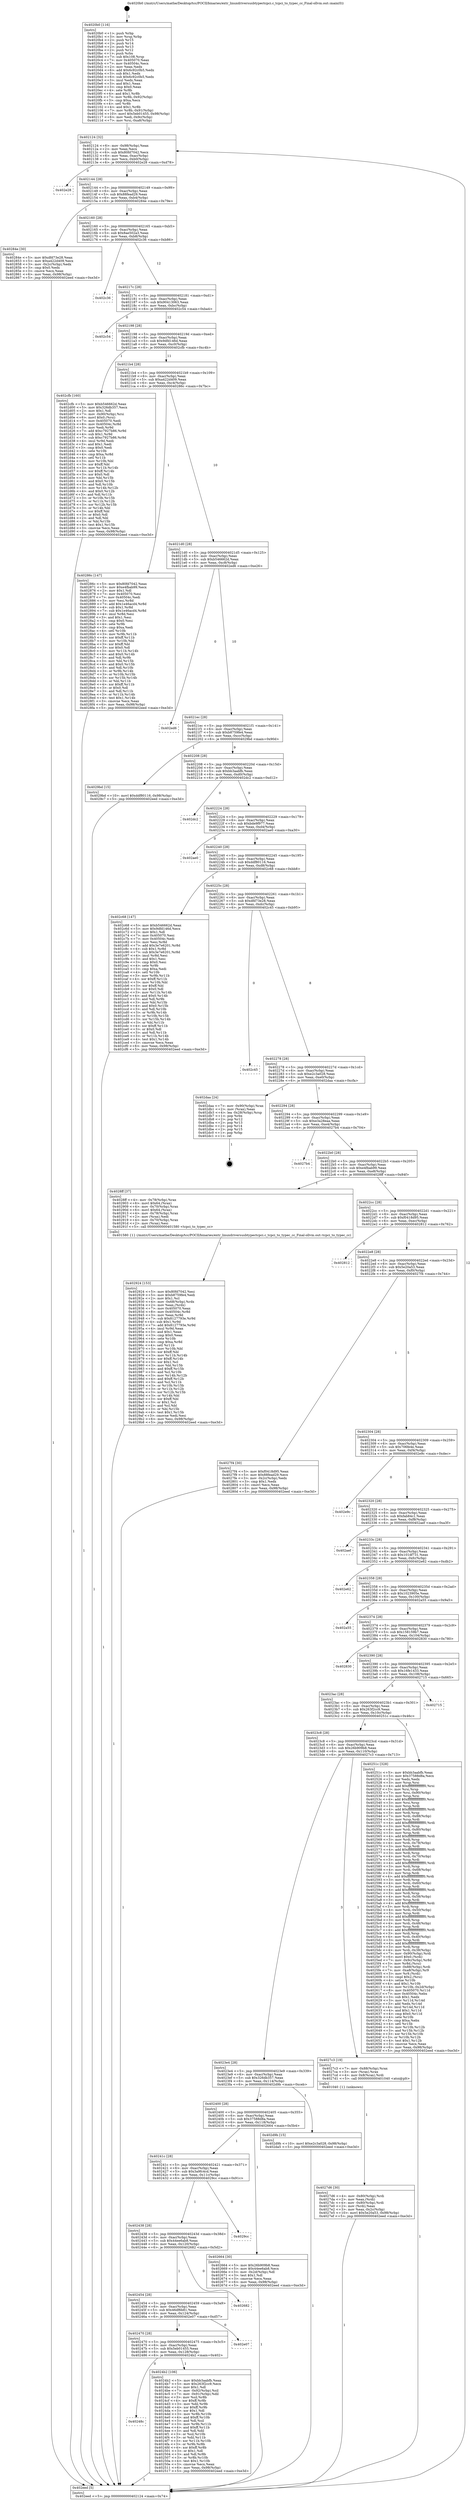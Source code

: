 digraph "0x4020b0" {
  label = "0x4020b0 (/mnt/c/Users/mathe/Desktop/tcc/POCII/binaries/extr_linuxdriversusbtypectcpci.c_tcpci_to_typec_cc_Final-ollvm.out::main(0))"
  labelloc = "t"
  node[shape=record]

  Entry [label="",width=0.3,height=0.3,shape=circle,fillcolor=black,style=filled]
  "0x402124" [label="{
     0x402124 [32]\l
     | [instrs]\l
     &nbsp;&nbsp;0x402124 \<+6\>: mov -0x98(%rbp),%eax\l
     &nbsp;&nbsp;0x40212a \<+2\>: mov %eax,%ecx\l
     &nbsp;&nbsp;0x40212c \<+6\>: sub $0x80fd7042,%ecx\l
     &nbsp;&nbsp;0x402132 \<+6\>: mov %eax,-0xac(%rbp)\l
     &nbsp;&nbsp;0x402138 \<+6\>: mov %ecx,-0xb0(%rbp)\l
     &nbsp;&nbsp;0x40213e \<+6\>: je 0000000000402e28 \<main+0xd78\>\l
  }"]
  "0x402e28" [label="{
     0x402e28\l
  }", style=dashed]
  "0x402144" [label="{
     0x402144 [28]\l
     | [instrs]\l
     &nbsp;&nbsp;0x402144 \<+5\>: jmp 0000000000402149 \<main+0x99\>\l
     &nbsp;&nbsp;0x402149 \<+6\>: mov -0xac(%rbp),%eax\l
     &nbsp;&nbsp;0x40214f \<+5\>: sub $0x88fead29,%eax\l
     &nbsp;&nbsp;0x402154 \<+6\>: mov %eax,-0xb4(%rbp)\l
     &nbsp;&nbsp;0x40215a \<+6\>: je 000000000040284e \<main+0x79e\>\l
  }"]
  Exit [label="",width=0.3,height=0.3,shape=circle,fillcolor=black,style=filled,peripheries=2]
  "0x40284e" [label="{
     0x40284e [30]\l
     | [instrs]\l
     &nbsp;&nbsp;0x40284e \<+5\>: mov $0xdfd73e28,%eax\l
     &nbsp;&nbsp;0x402853 \<+5\>: mov $0xa422d409,%ecx\l
     &nbsp;&nbsp;0x402858 \<+3\>: mov -0x2c(%rbp),%edx\l
     &nbsp;&nbsp;0x40285b \<+3\>: cmp $0x0,%edx\l
     &nbsp;&nbsp;0x40285e \<+3\>: cmove %ecx,%eax\l
     &nbsp;&nbsp;0x402861 \<+6\>: mov %eax,-0x98(%rbp)\l
     &nbsp;&nbsp;0x402867 \<+5\>: jmp 0000000000402eed \<main+0xe3d\>\l
  }"]
  "0x402160" [label="{
     0x402160 [28]\l
     | [instrs]\l
     &nbsp;&nbsp;0x402160 \<+5\>: jmp 0000000000402165 \<main+0xb5\>\l
     &nbsp;&nbsp;0x402165 \<+6\>: mov -0xac(%rbp),%eax\l
     &nbsp;&nbsp;0x40216b \<+5\>: sub $0x8ae502a3,%eax\l
     &nbsp;&nbsp;0x402170 \<+6\>: mov %eax,-0xb8(%rbp)\l
     &nbsp;&nbsp;0x402176 \<+6\>: je 0000000000402c36 \<main+0xb86\>\l
  }"]
  "0x402924" [label="{
     0x402924 [153]\l
     | [instrs]\l
     &nbsp;&nbsp;0x402924 \<+5\>: mov $0x80fd7042,%esi\l
     &nbsp;&nbsp;0x402929 \<+5\>: mov $0xb8759fe4,%edi\l
     &nbsp;&nbsp;0x40292e \<+2\>: mov $0x1,%cl\l
     &nbsp;&nbsp;0x402930 \<+4\>: mov -0x68(%rbp),%rdx\l
     &nbsp;&nbsp;0x402934 \<+2\>: mov %eax,(%rdx)\l
     &nbsp;&nbsp;0x402936 \<+7\>: mov 0x405070,%eax\l
     &nbsp;&nbsp;0x40293d \<+8\>: mov 0x40504c,%r8d\l
     &nbsp;&nbsp;0x402945 \<+3\>: mov %eax,%r9d\l
     &nbsp;&nbsp;0x402948 \<+7\>: sub $0x8127793e,%r9d\l
     &nbsp;&nbsp;0x40294f \<+4\>: sub $0x1,%r9d\l
     &nbsp;&nbsp;0x402953 \<+7\>: add $0x8127793e,%r9d\l
     &nbsp;&nbsp;0x40295a \<+4\>: imul %r9d,%eax\l
     &nbsp;&nbsp;0x40295e \<+3\>: and $0x1,%eax\l
     &nbsp;&nbsp;0x402961 \<+3\>: cmp $0x0,%eax\l
     &nbsp;&nbsp;0x402964 \<+4\>: sete %r10b\l
     &nbsp;&nbsp;0x402968 \<+4\>: cmp $0xa,%r8d\l
     &nbsp;&nbsp;0x40296c \<+4\>: setl %r11b\l
     &nbsp;&nbsp;0x402970 \<+3\>: mov %r10b,%bl\l
     &nbsp;&nbsp;0x402973 \<+3\>: xor $0xff,%bl\l
     &nbsp;&nbsp;0x402976 \<+3\>: mov %r11b,%r14b\l
     &nbsp;&nbsp;0x402979 \<+4\>: xor $0xff,%r14b\l
     &nbsp;&nbsp;0x40297d \<+3\>: xor $0x1,%cl\l
     &nbsp;&nbsp;0x402980 \<+3\>: mov %bl,%r15b\l
     &nbsp;&nbsp;0x402983 \<+4\>: and $0xff,%r15b\l
     &nbsp;&nbsp;0x402987 \<+3\>: and %cl,%r10b\l
     &nbsp;&nbsp;0x40298a \<+3\>: mov %r14b,%r12b\l
     &nbsp;&nbsp;0x40298d \<+4\>: and $0xff,%r12b\l
     &nbsp;&nbsp;0x402991 \<+3\>: and %cl,%r11b\l
     &nbsp;&nbsp;0x402994 \<+3\>: or %r10b,%r15b\l
     &nbsp;&nbsp;0x402997 \<+3\>: or %r11b,%r12b\l
     &nbsp;&nbsp;0x40299a \<+3\>: xor %r12b,%r15b\l
     &nbsp;&nbsp;0x40299d \<+3\>: or %r14b,%bl\l
     &nbsp;&nbsp;0x4029a0 \<+3\>: xor $0xff,%bl\l
     &nbsp;&nbsp;0x4029a3 \<+3\>: or $0x1,%cl\l
     &nbsp;&nbsp;0x4029a6 \<+2\>: and %cl,%bl\l
     &nbsp;&nbsp;0x4029a8 \<+3\>: or %bl,%r15b\l
     &nbsp;&nbsp;0x4029ab \<+4\>: test $0x1,%r15b\l
     &nbsp;&nbsp;0x4029af \<+3\>: cmovne %edi,%esi\l
     &nbsp;&nbsp;0x4029b2 \<+6\>: mov %esi,-0x98(%rbp)\l
     &nbsp;&nbsp;0x4029b8 \<+5\>: jmp 0000000000402eed \<main+0xe3d\>\l
  }"]
  "0x402c36" [label="{
     0x402c36\l
  }", style=dashed]
  "0x40217c" [label="{
     0x40217c [28]\l
     | [instrs]\l
     &nbsp;&nbsp;0x40217c \<+5\>: jmp 0000000000402181 \<main+0xd1\>\l
     &nbsp;&nbsp;0x402181 \<+6\>: mov -0xac(%rbp),%eax\l
     &nbsp;&nbsp;0x402187 \<+5\>: sub $0x90413063,%eax\l
     &nbsp;&nbsp;0x40218c \<+6\>: mov %eax,-0xbc(%rbp)\l
     &nbsp;&nbsp;0x402192 \<+6\>: je 0000000000402c54 \<main+0xba4\>\l
  }"]
  "0x4027d6" [label="{
     0x4027d6 [30]\l
     | [instrs]\l
     &nbsp;&nbsp;0x4027d6 \<+4\>: mov -0x80(%rbp),%rdi\l
     &nbsp;&nbsp;0x4027da \<+2\>: mov %eax,(%rdi)\l
     &nbsp;&nbsp;0x4027dc \<+4\>: mov -0x80(%rbp),%rdi\l
     &nbsp;&nbsp;0x4027e0 \<+2\>: mov (%rdi),%eax\l
     &nbsp;&nbsp;0x4027e2 \<+3\>: mov %eax,-0x2c(%rbp)\l
     &nbsp;&nbsp;0x4027e5 \<+10\>: movl $0x5e20a53,-0x98(%rbp)\l
     &nbsp;&nbsp;0x4027ef \<+5\>: jmp 0000000000402eed \<main+0xe3d\>\l
  }"]
  "0x402c54" [label="{
     0x402c54\l
  }", style=dashed]
  "0x402198" [label="{
     0x402198 [28]\l
     | [instrs]\l
     &nbsp;&nbsp;0x402198 \<+5\>: jmp 000000000040219d \<main+0xed\>\l
     &nbsp;&nbsp;0x40219d \<+6\>: mov -0xac(%rbp),%eax\l
     &nbsp;&nbsp;0x4021a3 \<+5\>: sub $0x9dfd146d,%eax\l
     &nbsp;&nbsp;0x4021a8 \<+6\>: mov %eax,-0xc0(%rbp)\l
     &nbsp;&nbsp;0x4021ae \<+6\>: je 0000000000402cfb \<main+0xc4b\>\l
  }"]
  "0x4020b0" [label="{
     0x4020b0 [116]\l
     | [instrs]\l
     &nbsp;&nbsp;0x4020b0 \<+1\>: push %rbp\l
     &nbsp;&nbsp;0x4020b1 \<+3\>: mov %rsp,%rbp\l
     &nbsp;&nbsp;0x4020b4 \<+2\>: push %r15\l
     &nbsp;&nbsp;0x4020b6 \<+2\>: push %r14\l
     &nbsp;&nbsp;0x4020b8 \<+2\>: push %r13\l
     &nbsp;&nbsp;0x4020ba \<+2\>: push %r12\l
     &nbsp;&nbsp;0x4020bc \<+1\>: push %rbx\l
     &nbsp;&nbsp;0x4020bd \<+7\>: sub $0x108,%rsp\l
     &nbsp;&nbsp;0x4020c4 \<+7\>: mov 0x405070,%eax\l
     &nbsp;&nbsp;0x4020cb \<+7\>: mov 0x40504c,%ecx\l
     &nbsp;&nbsp;0x4020d2 \<+2\>: mov %eax,%edx\l
     &nbsp;&nbsp;0x4020d4 \<+6\>: add $0x6c92c0b5,%edx\l
     &nbsp;&nbsp;0x4020da \<+3\>: sub $0x1,%edx\l
     &nbsp;&nbsp;0x4020dd \<+6\>: sub $0x6c92c0b5,%edx\l
     &nbsp;&nbsp;0x4020e3 \<+3\>: imul %edx,%eax\l
     &nbsp;&nbsp;0x4020e6 \<+3\>: and $0x1,%eax\l
     &nbsp;&nbsp;0x4020e9 \<+3\>: cmp $0x0,%eax\l
     &nbsp;&nbsp;0x4020ec \<+4\>: sete %r8b\l
     &nbsp;&nbsp;0x4020f0 \<+4\>: and $0x1,%r8b\l
     &nbsp;&nbsp;0x4020f4 \<+7\>: mov %r8b,-0x92(%rbp)\l
     &nbsp;&nbsp;0x4020fb \<+3\>: cmp $0xa,%ecx\l
     &nbsp;&nbsp;0x4020fe \<+4\>: setl %r8b\l
     &nbsp;&nbsp;0x402102 \<+4\>: and $0x1,%r8b\l
     &nbsp;&nbsp;0x402106 \<+7\>: mov %r8b,-0x91(%rbp)\l
     &nbsp;&nbsp;0x40210d \<+10\>: movl $0x5eb01455,-0x98(%rbp)\l
     &nbsp;&nbsp;0x402117 \<+6\>: mov %edi,-0x9c(%rbp)\l
     &nbsp;&nbsp;0x40211d \<+7\>: mov %rsi,-0xa8(%rbp)\l
  }"]
  "0x402cfb" [label="{
     0x402cfb [160]\l
     | [instrs]\l
     &nbsp;&nbsp;0x402cfb \<+5\>: mov $0xb546662d,%eax\l
     &nbsp;&nbsp;0x402d00 \<+5\>: mov $0x326db357,%ecx\l
     &nbsp;&nbsp;0x402d05 \<+2\>: mov $0x1,%dl\l
     &nbsp;&nbsp;0x402d07 \<+7\>: mov -0x90(%rbp),%rsi\l
     &nbsp;&nbsp;0x402d0e \<+6\>: movl $0x0,(%rsi)\l
     &nbsp;&nbsp;0x402d14 \<+7\>: mov 0x405070,%edi\l
     &nbsp;&nbsp;0x402d1b \<+8\>: mov 0x40504c,%r8d\l
     &nbsp;&nbsp;0x402d23 \<+3\>: mov %edi,%r9d\l
     &nbsp;&nbsp;0x402d26 \<+7\>: add $0xc7927b86,%r9d\l
     &nbsp;&nbsp;0x402d2d \<+4\>: sub $0x1,%r9d\l
     &nbsp;&nbsp;0x402d31 \<+7\>: sub $0xc7927b86,%r9d\l
     &nbsp;&nbsp;0x402d38 \<+4\>: imul %r9d,%edi\l
     &nbsp;&nbsp;0x402d3c \<+3\>: and $0x1,%edi\l
     &nbsp;&nbsp;0x402d3f \<+3\>: cmp $0x0,%edi\l
     &nbsp;&nbsp;0x402d42 \<+4\>: sete %r10b\l
     &nbsp;&nbsp;0x402d46 \<+4\>: cmp $0xa,%r8d\l
     &nbsp;&nbsp;0x402d4a \<+4\>: setl %r11b\l
     &nbsp;&nbsp;0x402d4e \<+3\>: mov %r10b,%bl\l
     &nbsp;&nbsp;0x402d51 \<+3\>: xor $0xff,%bl\l
     &nbsp;&nbsp;0x402d54 \<+3\>: mov %r11b,%r14b\l
     &nbsp;&nbsp;0x402d57 \<+4\>: xor $0xff,%r14b\l
     &nbsp;&nbsp;0x402d5b \<+3\>: xor $0x0,%dl\l
     &nbsp;&nbsp;0x402d5e \<+3\>: mov %bl,%r15b\l
     &nbsp;&nbsp;0x402d61 \<+4\>: and $0x0,%r15b\l
     &nbsp;&nbsp;0x402d65 \<+3\>: and %dl,%r10b\l
     &nbsp;&nbsp;0x402d68 \<+3\>: mov %r14b,%r12b\l
     &nbsp;&nbsp;0x402d6b \<+4\>: and $0x0,%r12b\l
     &nbsp;&nbsp;0x402d6f \<+3\>: and %dl,%r11b\l
     &nbsp;&nbsp;0x402d72 \<+3\>: or %r10b,%r15b\l
     &nbsp;&nbsp;0x402d75 \<+3\>: or %r11b,%r12b\l
     &nbsp;&nbsp;0x402d78 \<+3\>: xor %r12b,%r15b\l
     &nbsp;&nbsp;0x402d7b \<+3\>: or %r14b,%bl\l
     &nbsp;&nbsp;0x402d7e \<+3\>: xor $0xff,%bl\l
     &nbsp;&nbsp;0x402d81 \<+3\>: or $0x0,%dl\l
     &nbsp;&nbsp;0x402d84 \<+2\>: and %dl,%bl\l
     &nbsp;&nbsp;0x402d86 \<+3\>: or %bl,%r15b\l
     &nbsp;&nbsp;0x402d89 \<+4\>: test $0x1,%r15b\l
     &nbsp;&nbsp;0x402d8d \<+3\>: cmovne %ecx,%eax\l
     &nbsp;&nbsp;0x402d90 \<+6\>: mov %eax,-0x98(%rbp)\l
     &nbsp;&nbsp;0x402d96 \<+5\>: jmp 0000000000402eed \<main+0xe3d\>\l
  }"]
  "0x4021b4" [label="{
     0x4021b4 [28]\l
     | [instrs]\l
     &nbsp;&nbsp;0x4021b4 \<+5\>: jmp 00000000004021b9 \<main+0x109\>\l
     &nbsp;&nbsp;0x4021b9 \<+6\>: mov -0xac(%rbp),%eax\l
     &nbsp;&nbsp;0x4021bf \<+5\>: sub $0xa422d409,%eax\l
     &nbsp;&nbsp;0x4021c4 \<+6\>: mov %eax,-0xc4(%rbp)\l
     &nbsp;&nbsp;0x4021ca \<+6\>: je 000000000040286c \<main+0x7bc\>\l
  }"]
  "0x402eed" [label="{
     0x402eed [5]\l
     | [instrs]\l
     &nbsp;&nbsp;0x402eed \<+5\>: jmp 0000000000402124 \<main+0x74\>\l
  }"]
  "0x40286c" [label="{
     0x40286c [147]\l
     | [instrs]\l
     &nbsp;&nbsp;0x40286c \<+5\>: mov $0x80fd7042,%eax\l
     &nbsp;&nbsp;0x402871 \<+5\>: mov $0xe4fbab99,%ecx\l
     &nbsp;&nbsp;0x402876 \<+2\>: mov $0x1,%dl\l
     &nbsp;&nbsp;0x402878 \<+7\>: mov 0x405070,%esi\l
     &nbsp;&nbsp;0x40287f \<+7\>: mov 0x40504c,%edi\l
     &nbsp;&nbsp;0x402886 \<+3\>: mov %esi,%r8d\l
     &nbsp;&nbsp;0x402889 \<+7\>: add $0x1e46acd4,%r8d\l
     &nbsp;&nbsp;0x402890 \<+4\>: sub $0x1,%r8d\l
     &nbsp;&nbsp;0x402894 \<+7\>: sub $0x1e46acd4,%r8d\l
     &nbsp;&nbsp;0x40289b \<+4\>: imul %r8d,%esi\l
     &nbsp;&nbsp;0x40289f \<+3\>: and $0x1,%esi\l
     &nbsp;&nbsp;0x4028a2 \<+3\>: cmp $0x0,%esi\l
     &nbsp;&nbsp;0x4028a5 \<+4\>: sete %r9b\l
     &nbsp;&nbsp;0x4028a9 \<+3\>: cmp $0xa,%edi\l
     &nbsp;&nbsp;0x4028ac \<+4\>: setl %r10b\l
     &nbsp;&nbsp;0x4028b0 \<+3\>: mov %r9b,%r11b\l
     &nbsp;&nbsp;0x4028b3 \<+4\>: xor $0xff,%r11b\l
     &nbsp;&nbsp;0x4028b7 \<+3\>: mov %r10b,%bl\l
     &nbsp;&nbsp;0x4028ba \<+3\>: xor $0xff,%bl\l
     &nbsp;&nbsp;0x4028bd \<+3\>: xor $0x0,%dl\l
     &nbsp;&nbsp;0x4028c0 \<+3\>: mov %r11b,%r14b\l
     &nbsp;&nbsp;0x4028c3 \<+4\>: and $0x0,%r14b\l
     &nbsp;&nbsp;0x4028c7 \<+3\>: and %dl,%r9b\l
     &nbsp;&nbsp;0x4028ca \<+3\>: mov %bl,%r15b\l
     &nbsp;&nbsp;0x4028cd \<+4\>: and $0x0,%r15b\l
     &nbsp;&nbsp;0x4028d1 \<+3\>: and %dl,%r10b\l
     &nbsp;&nbsp;0x4028d4 \<+3\>: or %r9b,%r14b\l
     &nbsp;&nbsp;0x4028d7 \<+3\>: or %r10b,%r15b\l
     &nbsp;&nbsp;0x4028da \<+3\>: xor %r15b,%r14b\l
     &nbsp;&nbsp;0x4028dd \<+3\>: or %bl,%r11b\l
     &nbsp;&nbsp;0x4028e0 \<+4\>: xor $0xff,%r11b\l
     &nbsp;&nbsp;0x4028e4 \<+3\>: or $0x0,%dl\l
     &nbsp;&nbsp;0x4028e7 \<+3\>: and %dl,%r11b\l
     &nbsp;&nbsp;0x4028ea \<+3\>: or %r11b,%r14b\l
     &nbsp;&nbsp;0x4028ed \<+4\>: test $0x1,%r14b\l
     &nbsp;&nbsp;0x4028f1 \<+3\>: cmovne %ecx,%eax\l
     &nbsp;&nbsp;0x4028f4 \<+6\>: mov %eax,-0x98(%rbp)\l
     &nbsp;&nbsp;0x4028fa \<+5\>: jmp 0000000000402eed \<main+0xe3d\>\l
  }"]
  "0x4021d0" [label="{
     0x4021d0 [28]\l
     | [instrs]\l
     &nbsp;&nbsp;0x4021d0 \<+5\>: jmp 00000000004021d5 \<main+0x125\>\l
     &nbsp;&nbsp;0x4021d5 \<+6\>: mov -0xac(%rbp),%eax\l
     &nbsp;&nbsp;0x4021db \<+5\>: sub $0xb546662d,%eax\l
     &nbsp;&nbsp;0x4021e0 \<+6\>: mov %eax,-0xc8(%rbp)\l
     &nbsp;&nbsp;0x4021e6 \<+6\>: je 0000000000402ed6 \<main+0xe26\>\l
  }"]
  "0x40248c" [label="{
     0x40248c\l
  }", style=dashed]
  "0x402ed6" [label="{
     0x402ed6\l
  }", style=dashed]
  "0x4021ec" [label="{
     0x4021ec [28]\l
     | [instrs]\l
     &nbsp;&nbsp;0x4021ec \<+5\>: jmp 00000000004021f1 \<main+0x141\>\l
     &nbsp;&nbsp;0x4021f1 \<+6\>: mov -0xac(%rbp),%eax\l
     &nbsp;&nbsp;0x4021f7 \<+5\>: sub $0xb8759fe4,%eax\l
     &nbsp;&nbsp;0x4021fc \<+6\>: mov %eax,-0xcc(%rbp)\l
     &nbsp;&nbsp;0x402202 \<+6\>: je 00000000004029bd \<main+0x90d\>\l
  }"]
  "0x4024b2" [label="{
     0x4024b2 [106]\l
     | [instrs]\l
     &nbsp;&nbsp;0x4024b2 \<+5\>: mov $0xbb3aabfb,%eax\l
     &nbsp;&nbsp;0x4024b7 \<+5\>: mov $0x263f2cc9,%ecx\l
     &nbsp;&nbsp;0x4024bc \<+2\>: mov $0x1,%dl\l
     &nbsp;&nbsp;0x4024be \<+7\>: mov -0x92(%rbp),%sil\l
     &nbsp;&nbsp;0x4024c5 \<+7\>: mov -0x91(%rbp),%dil\l
     &nbsp;&nbsp;0x4024cc \<+3\>: mov %sil,%r8b\l
     &nbsp;&nbsp;0x4024cf \<+4\>: xor $0xff,%r8b\l
     &nbsp;&nbsp;0x4024d3 \<+3\>: mov %dil,%r9b\l
     &nbsp;&nbsp;0x4024d6 \<+4\>: xor $0xff,%r9b\l
     &nbsp;&nbsp;0x4024da \<+3\>: xor $0x1,%dl\l
     &nbsp;&nbsp;0x4024dd \<+3\>: mov %r8b,%r10b\l
     &nbsp;&nbsp;0x4024e0 \<+4\>: and $0xff,%r10b\l
     &nbsp;&nbsp;0x4024e4 \<+3\>: and %dl,%sil\l
     &nbsp;&nbsp;0x4024e7 \<+3\>: mov %r9b,%r11b\l
     &nbsp;&nbsp;0x4024ea \<+4\>: and $0xff,%r11b\l
     &nbsp;&nbsp;0x4024ee \<+3\>: and %dl,%dil\l
     &nbsp;&nbsp;0x4024f1 \<+3\>: or %sil,%r10b\l
     &nbsp;&nbsp;0x4024f4 \<+3\>: or %dil,%r11b\l
     &nbsp;&nbsp;0x4024f7 \<+3\>: xor %r11b,%r10b\l
     &nbsp;&nbsp;0x4024fa \<+3\>: or %r9b,%r8b\l
     &nbsp;&nbsp;0x4024fd \<+4\>: xor $0xff,%r8b\l
     &nbsp;&nbsp;0x402501 \<+3\>: or $0x1,%dl\l
     &nbsp;&nbsp;0x402504 \<+3\>: and %dl,%r8b\l
     &nbsp;&nbsp;0x402507 \<+3\>: or %r8b,%r10b\l
     &nbsp;&nbsp;0x40250a \<+4\>: test $0x1,%r10b\l
     &nbsp;&nbsp;0x40250e \<+3\>: cmovne %ecx,%eax\l
     &nbsp;&nbsp;0x402511 \<+6\>: mov %eax,-0x98(%rbp)\l
     &nbsp;&nbsp;0x402517 \<+5\>: jmp 0000000000402eed \<main+0xe3d\>\l
  }"]
  "0x4029bd" [label="{
     0x4029bd [15]\l
     | [instrs]\l
     &nbsp;&nbsp;0x4029bd \<+10\>: movl $0xddf80116,-0x98(%rbp)\l
     &nbsp;&nbsp;0x4029c7 \<+5\>: jmp 0000000000402eed \<main+0xe3d\>\l
  }"]
  "0x402208" [label="{
     0x402208 [28]\l
     | [instrs]\l
     &nbsp;&nbsp;0x402208 \<+5\>: jmp 000000000040220d \<main+0x15d\>\l
     &nbsp;&nbsp;0x40220d \<+6\>: mov -0xac(%rbp),%eax\l
     &nbsp;&nbsp;0x402213 \<+5\>: sub $0xbb3aabfb,%eax\l
     &nbsp;&nbsp;0x402218 \<+6\>: mov %eax,-0xd0(%rbp)\l
     &nbsp;&nbsp;0x40221e \<+6\>: je 0000000000402dc2 \<main+0xd12\>\l
  }"]
  "0x402470" [label="{
     0x402470 [28]\l
     | [instrs]\l
     &nbsp;&nbsp;0x402470 \<+5\>: jmp 0000000000402475 \<main+0x3c5\>\l
     &nbsp;&nbsp;0x402475 \<+6\>: mov -0xac(%rbp),%eax\l
     &nbsp;&nbsp;0x40247b \<+5\>: sub $0x5eb01455,%eax\l
     &nbsp;&nbsp;0x402480 \<+6\>: mov %eax,-0x128(%rbp)\l
     &nbsp;&nbsp;0x402486 \<+6\>: je 00000000004024b2 \<main+0x402\>\l
  }"]
  "0x402dc2" [label="{
     0x402dc2\l
  }", style=dashed]
  "0x402224" [label="{
     0x402224 [28]\l
     | [instrs]\l
     &nbsp;&nbsp;0x402224 \<+5\>: jmp 0000000000402229 \<main+0x179\>\l
     &nbsp;&nbsp;0x402229 \<+6\>: mov -0xac(%rbp),%eax\l
     &nbsp;&nbsp;0x40222f \<+5\>: sub $0xbde9f977,%eax\l
     &nbsp;&nbsp;0x402234 \<+6\>: mov %eax,-0xd4(%rbp)\l
     &nbsp;&nbsp;0x40223a \<+6\>: je 0000000000402ae0 \<main+0xa30\>\l
  }"]
  "0x402e07" [label="{
     0x402e07\l
  }", style=dashed]
  "0x402ae0" [label="{
     0x402ae0\l
  }", style=dashed]
  "0x402240" [label="{
     0x402240 [28]\l
     | [instrs]\l
     &nbsp;&nbsp;0x402240 \<+5\>: jmp 0000000000402245 \<main+0x195\>\l
     &nbsp;&nbsp;0x402245 \<+6\>: mov -0xac(%rbp),%eax\l
     &nbsp;&nbsp;0x40224b \<+5\>: sub $0xddf80116,%eax\l
     &nbsp;&nbsp;0x402250 \<+6\>: mov %eax,-0xd8(%rbp)\l
     &nbsp;&nbsp;0x402256 \<+6\>: je 0000000000402c68 \<main+0xbb8\>\l
  }"]
  "0x402454" [label="{
     0x402454 [28]\l
     | [instrs]\l
     &nbsp;&nbsp;0x402454 \<+5\>: jmp 0000000000402459 \<main+0x3a9\>\l
     &nbsp;&nbsp;0x402459 \<+6\>: mov -0xac(%rbp),%eax\l
     &nbsp;&nbsp;0x40245f \<+5\>: sub $0x46df6b81,%eax\l
     &nbsp;&nbsp;0x402464 \<+6\>: mov %eax,-0x124(%rbp)\l
     &nbsp;&nbsp;0x40246a \<+6\>: je 0000000000402e07 \<main+0xd57\>\l
  }"]
  "0x402c68" [label="{
     0x402c68 [147]\l
     | [instrs]\l
     &nbsp;&nbsp;0x402c68 \<+5\>: mov $0xb546662d,%eax\l
     &nbsp;&nbsp;0x402c6d \<+5\>: mov $0x9dfd146d,%ecx\l
     &nbsp;&nbsp;0x402c72 \<+2\>: mov $0x1,%dl\l
     &nbsp;&nbsp;0x402c74 \<+7\>: mov 0x405070,%esi\l
     &nbsp;&nbsp;0x402c7b \<+7\>: mov 0x40504c,%edi\l
     &nbsp;&nbsp;0x402c82 \<+3\>: mov %esi,%r8d\l
     &nbsp;&nbsp;0x402c85 \<+7\>: add $0x3e7e6201,%r8d\l
     &nbsp;&nbsp;0x402c8c \<+4\>: sub $0x1,%r8d\l
     &nbsp;&nbsp;0x402c90 \<+7\>: sub $0x3e7e6201,%r8d\l
     &nbsp;&nbsp;0x402c97 \<+4\>: imul %r8d,%esi\l
     &nbsp;&nbsp;0x402c9b \<+3\>: and $0x1,%esi\l
     &nbsp;&nbsp;0x402c9e \<+3\>: cmp $0x0,%esi\l
     &nbsp;&nbsp;0x402ca1 \<+4\>: sete %r9b\l
     &nbsp;&nbsp;0x402ca5 \<+3\>: cmp $0xa,%edi\l
     &nbsp;&nbsp;0x402ca8 \<+4\>: setl %r10b\l
     &nbsp;&nbsp;0x402cac \<+3\>: mov %r9b,%r11b\l
     &nbsp;&nbsp;0x402caf \<+4\>: xor $0xff,%r11b\l
     &nbsp;&nbsp;0x402cb3 \<+3\>: mov %r10b,%bl\l
     &nbsp;&nbsp;0x402cb6 \<+3\>: xor $0xff,%bl\l
     &nbsp;&nbsp;0x402cb9 \<+3\>: xor $0x0,%dl\l
     &nbsp;&nbsp;0x402cbc \<+3\>: mov %r11b,%r14b\l
     &nbsp;&nbsp;0x402cbf \<+4\>: and $0x0,%r14b\l
     &nbsp;&nbsp;0x402cc3 \<+3\>: and %dl,%r9b\l
     &nbsp;&nbsp;0x402cc6 \<+3\>: mov %bl,%r15b\l
     &nbsp;&nbsp;0x402cc9 \<+4\>: and $0x0,%r15b\l
     &nbsp;&nbsp;0x402ccd \<+3\>: and %dl,%r10b\l
     &nbsp;&nbsp;0x402cd0 \<+3\>: or %r9b,%r14b\l
     &nbsp;&nbsp;0x402cd3 \<+3\>: or %r10b,%r15b\l
     &nbsp;&nbsp;0x402cd6 \<+3\>: xor %r15b,%r14b\l
     &nbsp;&nbsp;0x402cd9 \<+3\>: or %bl,%r11b\l
     &nbsp;&nbsp;0x402cdc \<+4\>: xor $0xff,%r11b\l
     &nbsp;&nbsp;0x402ce0 \<+3\>: or $0x0,%dl\l
     &nbsp;&nbsp;0x402ce3 \<+3\>: and %dl,%r11b\l
     &nbsp;&nbsp;0x402ce6 \<+3\>: or %r11b,%r14b\l
     &nbsp;&nbsp;0x402ce9 \<+4\>: test $0x1,%r14b\l
     &nbsp;&nbsp;0x402ced \<+3\>: cmovne %ecx,%eax\l
     &nbsp;&nbsp;0x402cf0 \<+6\>: mov %eax,-0x98(%rbp)\l
     &nbsp;&nbsp;0x402cf6 \<+5\>: jmp 0000000000402eed \<main+0xe3d\>\l
  }"]
  "0x40225c" [label="{
     0x40225c [28]\l
     | [instrs]\l
     &nbsp;&nbsp;0x40225c \<+5\>: jmp 0000000000402261 \<main+0x1b1\>\l
     &nbsp;&nbsp;0x402261 \<+6\>: mov -0xac(%rbp),%eax\l
     &nbsp;&nbsp;0x402267 \<+5\>: sub $0xdfd73e28,%eax\l
     &nbsp;&nbsp;0x40226c \<+6\>: mov %eax,-0xdc(%rbp)\l
     &nbsp;&nbsp;0x402272 \<+6\>: je 0000000000402c45 \<main+0xb95\>\l
  }"]
  "0x402682" [label="{
     0x402682\l
  }", style=dashed]
  "0x402c45" [label="{
     0x402c45\l
  }", style=dashed]
  "0x402278" [label="{
     0x402278 [28]\l
     | [instrs]\l
     &nbsp;&nbsp;0x402278 \<+5\>: jmp 000000000040227d \<main+0x1cd\>\l
     &nbsp;&nbsp;0x40227d \<+6\>: mov -0xac(%rbp),%eax\l
     &nbsp;&nbsp;0x402283 \<+5\>: sub $0xe2c3a028,%eax\l
     &nbsp;&nbsp;0x402288 \<+6\>: mov %eax,-0xe0(%rbp)\l
     &nbsp;&nbsp;0x40228e \<+6\>: je 0000000000402daa \<main+0xcfa\>\l
  }"]
  "0x402438" [label="{
     0x402438 [28]\l
     | [instrs]\l
     &nbsp;&nbsp;0x402438 \<+5\>: jmp 000000000040243d \<main+0x38d\>\l
     &nbsp;&nbsp;0x40243d \<+6\>: mov -0xac(%rbp),%eax\l
     &nbsp;&nbsp;0x402443 \<+5\>: sub $0x44ee6ab8,%eax\l
     &nbsp;&nbsp;0x402448 \<+6\>: mov %eax,-0x120(%rbp)\l
     &nbsp;&nbsp;0x40244e \<+6\>: je 0000000000402682 \<main+0x5d2\>\l
  }"]
  "0x402daa" [label="{
     0x402daa [24]\l
     | [instrs]\l
     &nbsp;&nbsp;0x402daa \<+7\>: mov -0x90(%rbp),%rax\l
     &nbsp;&nbsp;0x402db1 \<+2\>: mov (%rax),%eax\l
     &nbsp;&nbsp;0x402db3 \<+4\>: lea -0x28(%rbp),%rsp\l
     &nbsp;&nbsp;0x402db7 \<+1\>: pop %rbx\l
     &nbsp;&nbsp;0x402db8 \<+2\>: pop %r12\l
     &nbsp;&nbsp;0x402dba \<+2\>: pop %r13\l
     &nbsp;&nbsp;0x402dbc \<+2\>: pop %r14\l
     &nbsp;&nbsp;0x402dbe \<+2\>: pop %r15\l
     &nbsp;&nbsp;0x402dc0 \<+1\>: pop %rbp\l
     &nbsp;&nbsp;0x402dc1 \<+1\>: ret\l
  }"]
  "0x402294" [label="{
     0x402294 [28]\l
     | [instrs]\l
     &nbsp;&nbsp;0x402294 \<+5\>: jmp 0000000000402299 \<main+0x1e9\>\l
     &nbsp;&nbsp;0x402299 \<+6\>: mov -0xac(%rbp),%eax\l
     &nbsp;&nbsp;0x40229f \<+5\>: sub $0xe3a28eaa,%eax\l
     &nbsp;&nbsp;0x4022a4 \<+6\>: mov %eax,-0xe4(%rbp)\l
     &nbsp;&nbsp;0x4022aa \<+6\>: je 00000000004027b4 \<main+0x704\>\l
  }"]
  "0x4029cc" [label="{
     0x4029cc\l
  }", style=dashed]
  "0x4027b4" [label="{
     0x4027b4\l
  }", style=dashed]
  "0x4022b0" [label="{
     0x4022b0 [28]\l
     | [instrs]\l
     &nbsp;&nbsp;0x4022b0 \<+5\>: jmp 00000000004022b5 \<main+0x205\>\l
     &nbsp;&nbsp;0x4022b5 \<+6\>: mov -0xac(%rbp),%eax\l
     &nbsp;&nbsp;0x4022bb \<+5\>: sub $0xe4fbab99,%eax\l
     &nbsp;&nbsp;0x4022c0 \<+6\>: mov %eax,-0xe8(%rbp)\l
     &nbsp;&nbsp;0x4022c6 \<+6\>: je 00000000004028ff \<main+0x84f\>\l
  }"]
  "0x40241c" [label="{
     0x40241c [28]\l
     | [instrs]\l
     &nbsp;&nbsp;0x40241c \<+5\>: jmp 0000000000402421 \<main+0x371\>\l
     &nbsp;&nbsp;0x402421 \<+6\>: mov -0xac(%rbp),%eax\l
     &nbsp;&nbsp;0x402427 \<+5\>: sub $0x3a9fc4cd,%eax\l
     &nbsp;&nbsp;0x40242c \<+6\>: mov %eax,-0x11c(%rbp)\l
     &nbsp;&nbsp;0x402432 \<+6\>: je 00000000004029cc \<main+0x91c\>\l
  }"]
  "0x4028ff" [label="{
     0x4028ff [37]\l
     | [instrs]\l
     &nbsp;&nbsp;0x4028ff \<+4\>: mov -0x78(%rbp),%rax\l
     &nbsp;&nbsp;0x402903 \<+6\>: movl $0x64,(%rax)\l
     &nbsp;&nbsp;0x402909 \<+4\>: mov -0x70(%rbp),%rax\l
     &nbsp;&nbsp;0x40290d \<+6\>: movl $0x64,(%rax)\l
     &nbsp;&nbsp;0x402913 \<+4\>: mov -0x78(%rbp),%rax\l
     &nbsp;&nbsp;0x402917 \<+2\>: mov (%rax),%edi\l
     &nbsp;&nbsp;0x402919 \<+4\>: mov -0x70(%rbp),%rax\l
     &nbsp;&nbsp;0x40291d \<+2\>: mov (%rax),%esi\l
     &nbsp;&nbsp;0x40291f \<+5\>: call 0000000000401580 \<tcpci_to_typec_cc\>\l
     | [calls]\l
     &nbsp;&nbsp;0x401580 \{1\} (/mnt/c/Users/mathe/Desktop/tcc/POCII/binaries/extr_linuxdriversusbtypectcpci.c_tcpci_to_typec_cc_Final-ollvm.out::tcpci_to_typec_cc)\l
  }"]
  "0x4022cc" [label="{
     0x4022cc [28]\l
     | [instrs]\l
     &nbsp;&nbsp;0x4022cc \<+5\>: jmp 00000000004022d1 \<main+0x221\>\l
     &nbsp;&nbsp;0x4022d1 \<+6\>: mov -0xac(%rbp),%eax\l
     &nbsp;&nbsp;0x4022d7 \<+5\>: sub $0xf0418d95,%eax\l
     &nbsp;&nbsp;0x4022dc \<+6\>: mov %eax,-0xec(%rbp)\l
     &nbsp;&nbsp;0x4022e2 \<+6\>: je 0000000000402812 \<main+0x762\>\l
  }"]
  "0x402664" [label="{
     0x402664 [30]\l
     | [instrs]\l
     &nbsp;&nbsp;0x402664 \<+5\>: mov $0x26b909b8,%eax\l
     &nbsp;&nbsp;0x402669 \<+5\>: mov $0x44ee6ab8,%ecx\l
     &nbsp;&nbsp;0x40266e \<+3\>: mov -0x2d(%rbp),%dl\l
     &nbsp;&nbsp;0x402671 \<+3\>: test $0x1,%dl\l
     &nbsp;&nbsp;0x402674 \<+3\>: cmovne %ecx,%eax\l
     &nbsp;&nbsp;0x402677 \<+6\>: mov %eax,-0x98(%rbp)\l
     &nbsp;&nbsp;0x40267d \<+5\>: jmp 0000000000402eed \<main+0xe3d\>\l
  }"]
  "0x402812" [label="{
     0x402812\l
  }", style=dashed]
  "0x4022e8" [label="{
     0x4022e8 [28]\l
     | [instrs]\l
     &nbsp;&nbsp;0x4022e8 \<+5\>: jmp 00000000004022ed \<main+0x23d\>\l
     &nbsp;&nbsp;0x4022ed \<+6\>: mov -0xac(%rbp),%eax\l
     &nbsp;&nbsp;0x4022f3 \<+5\>: sub $0x5e20a53,%eax\l
     &nbsp;&nbsp;0x4022f8 \<+6\>: mov %eax,-0xf0(%rbp)\l
     &nbsp;&nbsp;0x4022fe \<+6\>: je 00000000004027f4 \<main+0x744\>\l
  }"]
  "0x402400" [label="{
     0x402400 [28]\l
     | [instrs]\l
     &nbsp;&nbsp;0x402400 \<+5\>: jmp 0000000000402405 \<main+0x355\>\l
     &nbsp;&nbsp;0x402405 \<+6\>: mov -0xac(%rbp),%eax\l
     &nbsp;&nbsp;0x40240b \<+5\>: sub $0x37588d8a,%eax\l
     &nbsp;&nbsp;0x402410 \<+6\>: mov %eax,-0x118(%rbp)\l
     &nbsp;&nbsp;0x402416 \<+6\>: je 0000000000402664 \<main+0x5b4\>\l
  }"]
  "0x4027f4" [label="{
     0x4027f4 [30]\l
     | [instrs]\l
     &nbsp;&nbsp;0x4027f4 \<+5\>: mov $0xf0418d95,%eax\l
     &nbsp;&nbsp;0x4027f9 \<+5\>: mov $0x88fead29,%ecx\l
     &nbsp;&nbsp;0x4027fe \<+3\>: mov -0x2c(%rbp),%edx\l
     &nbsp;&nbsp;0x402801 \<+3\>: cmp $0x1,%edx\l
     &nbsp;&nbsp;0x402804 \<+3\>: cmovl %ecx,%eax\l
     &nbsp;&nbsp;0x402807 \<+6\>: mov %eax,-0x98(%rbp)\l
     &nbsp;&nbsp;0x40280d \<+5\>: jmp 0000000000402eed \<main+0xe3d\>\l
  }"]
  "0x402304" [label="{
     0x402304 [28]\l
     | [instrs]\l
     &nbsp;&nbsp;0x402304 \<+5\>: jmp 0000000000402309 \<main+0x259\>\l
     &nbsp;&nbsp;0x402309 \<+6\>: mov -0xac(%rbp),%eax\l
     &nbsp;&nbsp;0x40230f \<+5\>: sub $0x706fe4e,%eax\l
     &nbsp;&nbsp;0x402314 \<+6\>: mov %eax,-0xf4(%rbp)\l
     &nbsp;&nbsp;0x40231a \<+6\>: je 0000000000402e9c \<main+0xdec\>\l
  }"]
  "0x402d9b" [label="{
     0x402d9b [15]\l
     | [instrs]\l
     &nbsp;&nbsp;0x402d9b \<+10\>: movl $0xe2c3a028,-0x98(%rbp)\l
     &nbsp;&nbsp;0x402da5 \<+5\>: jmp 0000000000402eed \<main+0xe3d\>\l
  }"]
  "0x402e9c" [label="{
     0x402e9c\l
  }", style=dashed]
  "0x402320" [label="{
     0x402320 [28]\l
     | [instrs]\l
     &nbsp;&nbsp;0x402320 \<+5\>: jmp 0000000000402325 \<main+0x275\>\l
     &nbsp;&nbsp;0x402325 \<+6\>: mov -0xac(%rbp),%eax\l
     &nbsp;&nbsp;0x40232b \<+5\>: sub $0xfab84c1,%eax\l
     &nbsp;&nbsp;0x402330 \<+6\>: mov %eax,-0xf8(%rbp)\l
     &nbsp;&nbsp;0x402336 \<+6\>: je 0000000000402aef \<main+0xa3f\>\l
  }"]
  "0x4023e4" [label="{
     0x4023e4 [28]\l
     | [instrs]\l
     &nbsp;&nbsp;0x4023e4 \<+5\>: jmp 00000000004023e9 \<main+0x339\>\l
     &nbsp;&nbsp;0x4023e9 \<+6\>: mov -0xac(%rbp),%eax\l
     &nbsp;&nbsp;0x4023ef \<+5\>: sub $0x326db357,%eax\l
     &nbsp;&nbsp;0x4023f4 \<+6\>: mov %eax,-0x114(%rbp)\l
     &nbsp;&nbsp;0x4023fa \<+6\>: je 0000000000402d9b \<main+0xceb\>\l
  }"]
  "0x402aef" [label="{
     0x402aef\l
  }", style=dashed]
  "0x40233c" [label="{
     0x40233c [28]\l
     | [instrs]\l
     &nbsp;&nbsp;0x40233c \<+5\>: jmp 0000000000402341 \<main+0x291\>\l
     &nbsp;&nbsp;0x402341 \<+6\>: mov -0xac(%rbp),%eax\l
     &nbsp;&nbsp;0x402347 \<+5\>: sub $0x101df731,%eax\l
     &nbsp;&nbsp;0x40234c \<+6\>: mov %eax,-0xfc(%rbp)\l
     &nbsp;&nbsp;0x402352 \<+6\>: je 0000000000402e62 \<main+0xdb2\>\l
  }"]
  "0x4027c3" [label="{
     0x4027c3 [19]\l
     | [instrs]\l
     &nbsp;&nbsp;0x4027c3 \<+7\>: mov -0x88(%rbp),%rax\l
     &nbsp;&nbsp;0x4027ca \<+3\>: mov (%rax),%rax\l
     &nbsp;&nbsp;0x4027cd \<+4\>: mov 0x8(%rax),%rdi\l
     &nbsp;&nbsp;0x4027d1 \<+5\>: call 0000000000401040 \<atoi@plt\>\l
     | [calls]\l
     &nbsp;&nbsp;0x401040 \{1\} (unknown)\l
  }"]
  "0x402e62" [label="{
     0x402e62\l
  }", style=dashed]
  "0x402358" [label="{
     0x402358 [28]\l
     | [instrs]\l
     &nbsp;&nbsp;0x402358 \<+5\>: jmp 000000000040235d \<main+0x2ad\>\l
     &nbsp;&nbsp;0x40235d \<+6\>: mov -0xac(%rbp),%eax\l
     &nbsp;&nbsp;0x402363 \<+5\>: sub $0x1023905e,%eax\l
     &nbsp;&nbsp;0x402368 \<+6\>: mov %eax,-0x100(%rbp)\l
     &nbsp;&nbsp;0x40236e \<+6\>: je 0000000000402a55 \<main+0x9a5\>\l
  }"]
  "0x4023c8" [label="{
     0x4023c8 [28]\l
     | [instrs]\l
     &nbsp;&nbsp;0x4023c8 \<+5\>: jmp 00000000004023cd \<main+0x31d\>\l
     &nbsp;&nbsp;0x4023cd \<+6\>: mov -0xac(%rbp),%eax\l
     &nbsp;&nbsp;0x4023d3 \<+5\>: sub $0x26b909b8,%eax\l
     &nbsp;&nbsp;0x4023d8 \<+6\>: mov %eax,-0x110(%rbp)\l
     &nbsp;&nbsp;0x4023de \<+6\>: je 00000000004027c3 \<main+0x713\>\l
  }"]
  "0x402a55" [label="{
     0x402a55\l
  }", style=dashed]
  "0x402374" [label="{
     0x402374 [28]\l
     | [instrs]\l
     &nbsp;&nbsp;0x402374 \<+5\>: jmp 0000000000402379 \<main+0x2c9\>\l
     &nbsp;&nbsp;0x402379 \<+6\>: mov -0xac(%rbp),%eax\l
     &nbsp;&nbsp;0x40237f \<+5\>: sub $0x158159b7,%eax\l
     &nbsp;&nbsp;0x402384 \<+6\>: mov %eax,-0x104(%rbp)\l
     &nbsp;&nbsp;0x40238a \<+6\>: je 0000000000402830 \<main+0x780\>\l
  }"]
  "0x40251c" [label="{
     0x40251c [328]\l
     | [instrs]\l
     &nbsp;&nbsp;0x40251c \<+5\>: mov $0xbb3aabfb,%eax\l
     &nbsp;&nbsp;0x402521 \<+5\>: mov $0x37588d8a,%ecx\l
     &nbsp;&nbsp;0x402526 \<+2\>: xor %edx,%edx\l
     &nbsp;&nbsp;0x402528 \<+3\>: mov %rsp,%rsi\l
     &nbsp;&nbsp;0x40252b \<+4\>: add $0xfffffffffffffff0,%rsi\l
     &nbsp;&nbsp;0x40252f \<+3\>: mov %rsi,%rsp\l
     &nbsp;&nbsp;0x402532 \<+7\>: mov %rsi,-0x90(%rbp)\l
     &nbsp;&nbsp;0x402539 \<+3\>: mov %rsp,%rsi\l
     &nbsp;&nbsp;0x40253c \<+4\>: add $0xfffffffffffffff0,%rsi\l
     &nbsp;&nbsp;0x402540 \<+3\>: mov %rsi,%rsp\l
     &nbsp;&nbsp;0x402543 \<+3\>: mov %rsp,%rdi\l
     &nbsp;&nbsp;0x402546 \<+4\>: add $0xfffffffffffffff0,%rdi\l
     &nbsp;&nbsp;0x40254a \<+3\>: mov %rdi,%rsp\l
     &nbsp;&nbsp;0x40254d \<+7\>: mov %rdi,-0x88(%rbp)\l
     &nbsp;&nbsp;0x402554 \<+3\>: mov %rsp,%rdi\l
     &nbsp;&nbsp;0x402557 \<+4\>: add $0xfffffffffffffff0,%rdi\l
     &nbsp;&nbsp;0x40255b \<+3\>: mov %rdi,%rsp\l
     &nbsp;&nbsp;0x40255e \<+4\>: mov %rdi,-0x80(%rbp)\l
     &nbsp;&nbsp;0x402562 \<+3\>: mov %rsp,%rdi\l
     &nbsp;&nbsp;0x402565 \<+4\>: add $0xfffffffffffffff0,%rdi\l
     &nbsp;&nbsp;0x402569 \<+3\>: mov %rdi,%rsp\l
     &nbsp;&nbsp;0x40256c \<+4\>: mov %rdi,-0x78(%rbp)\l
     &nbsp;&nbsp;0x402570 \<+3\>: mov %rsp,%rdi\l
     &nbsp;&nbsp;0x402573 \<+4\>: add $0xfffffffffffffff0,%rdi\l
     &nbsp;&nbsp;0x402577 \<+3\>: mov %rdi,%rsp\l
     &nbsp;&nbsp;0x40257a \<+4\>: mov %rdi,-0x70(%rbp)\l
     &nbsp;&nbsp;0x40257e \<+3\>: mov %rsp,%rdi\l
     &nbsp;&nbsp;0x402581 \<+4\>: add $0xfffffffffffffff0,%rdi\l
     &nbsp;&nbsp;0x402585 \<+3\>: mov %rdi,%rsp\l
     &nbsp;&nbsp;0x402588 \<+4\>: mov %rdi,-0x68(%rbp)\l
     &nbsp;&nbsp;0x40258c \<+3\>: mov %rsp,%rdi\l
     &nbsp;&nbsp;0x40258f \<+4\>: add $0xfffffffffffffff0,%rdi\l
     &nbsp;&nbsp;0x402593 \<+3\>: mov %rdi,%rsp\l
     &nbsp;&nbsp;0x402596 \<+4\>: mov %rdi,-0x60(%rbp)\l
     &nbsp;&nbsp;0x40259a \<+3\>: mov %rsp,%rdi\l
     &nbsp;&nbsp;0x40259d \<+4\>: add $0xfffffffffffffff0,%rdi\l
     &nbsp;&nbsp;0x4025a1 \<+3\>: mov %rdi,%rsp\l
     &nbsp;&nbsp;0x4025a4 \<+4\>: mov %rdi,-0x58(%rbp)\l
     &nbsp;&nbsp;0x4025a8 \<+3\>: mov %rsp,%rdi\l
     &nbsp;&nbsp;0x4025ab \<+4\>: add $0xfffffffffffffff0,%rdi\l
     &nbsp;&nbsp;0x4025af \<+3\>: mov %rdi,%rsp\l
     &nbsp;&nbsp;0x4025b2 \<+4\>: mov %rdi,-0x50(%rbp)\l
     &nbsp;&nbsp;0x4025b6 \<+3\>: mov %rsp,%rdi\l
     &nbsp;&nbsp;0x4025b9 \<+4\>: add $0xfffffffffffffff0,%rdi\l
     &nbsp;&nbsp;0x4025bd \<+3\>: mov %rdi,%rsp\l
     &nbsp;&nbsp;0x4025c0 \<+4\>: mov %rdi,-0x48(%rbp)\l
     &nbsp;&nbsp;0x4025c4 \<+3\>: mov %rsp,%rdi\l
     &nbsp;&nbsp;0x4025c7 \<+4\>: add $0xfffffffffffffff0,%rdi\l
     &nbsp;&nbsp;0x4025cb \<+3\>: mov %rdi,%rsp\l
     &nbsp;&nbsp;0x4025ce \<+4\>: mov %rdi,-0x40(%rbp)\l
     &nbsp;&nbsp;0x4025d2 \<+3\>: mov %rsp,%rdi\l
     &nbsp;&nbsp;0x4025d5 \<+4\>: add $0xfffffffffffffff0,%rdi\l
     &nbsp;&nbsp;0x4025d9 \<+3\>: mov %rdi,%rsp\l
     &nbsp;&nbsp;0x4025dc \<+4\>: mov %rdi,-0x38(%rbp)\l
     &nbsp;&nbsp;0x4025e0 \<+7\>: mov -0x90(%rbp),%rdi\l
     &nbsp;&nbsp;0x4025e7 \<+6\>: movl $0x0,(%rdi)\l
     &nbsp;&nbsp;0x4025ed \<+7\>: mov -0x9c(%rbp),%r8d\l
     &nbsp;&nbsp;0x4025f4 \<+3\>: mov %r8d,(%rsi)\l
     &nbsp;&nbsp;0x4025f7 \<+7\>: mov -0x88(%rbp),%rdi\l
     &nbsp;&nbsp;0x4025fe \<+7\>: mov -0xa8(%rbp),%r9\l
     &nbsp;&nbsp;0x402605 \<+3\>: mov %r9,(%rdi)\l
     &nbsp;&nbsp;0x402608 \<+3\>: cmpl $0x2,(%rsi)\l
     &nbsp;&nbsp;0x40260b \<+4\>: setne %r10b\l
     &nbsp;&nbsp;0x40260f \<+4\>: and $0x1,%r10b\l
     &nbsp;&nbsp;0x402613 \<+4\>: mov %r10b,-0x2d(%rbp)\l
     &nbsp;&nbsp;0x402617 \<+8\>: mov 0x405070,%r11d\l
     &nbsp;&nbsp;0x40261f \<+7\>: mov 0x40504c,%ebx\l
     &nbsp;&nbsp;0x402626 \<+3\>: sub $0x1,%edx\l
     &nbsp;&nbsp;0x402629 \<+3\>: mov %r11d,%r14d\l
     &nbsp;&nbsp;0x40262c \<+3\>: add %edx,%r14d\l
     &nbsp;&nbsp;0x40262f \<+4\>: imul %r14d,%r11d\l
     &nbsp;&nbsp;0x402633 \<+4\>: and $0x1,%r11d\l
     &nbsp;&nbsp;0x402637 \<+4\>: cmp $0x0,%r11d\l
     &nbsp;&nbsp;0x40263b \<+4\>: sete %r10b\l
     &nbsp;&nbsp;0x40263f \<+3\>: cmp $0xa,%ebx\l
     &nbsp;&nbsp;0x402642 \<+4\>: setl %r15b\l
     &nbsp;&nbsp;0x402646 \<+3\>: mov %r10b,%r12b\l
     &nbsp;&nbsp;0x402649 \<+3\>: and %r15b,%r12b\l
     &nbsp;&nbsp;0x40264c \<+3\>: xor %r15b,%r10b\l
     &nbsp;&nbsp;0x40264f \<+3\>: or %r10b,%r12b\l
     &nbsp;&nbsp;0x402652 \<+4\>: test $0x1,%r12b\l
     &nbsp;&nbsp;0x402656 \<+3\>: cmovne %ecx,%eax\l
     &nbsp;&nbsp;0x402659 \<+6\>: mov %eax,-0x98(%rbp)\l
     &nbsp;&nbsp;0x40265f \<+5\>: jmp 0000000000402eed \<main+0xe3d\>\l
  }"]
  "0x402830" [label="{
     0x402830\l
  }", style=dashed]
  "0x402390" [label="{
     0x402390 [28]\l
     | [instrs]\l
     &nbsp;&nbsp;0x402390 \<+5\>: jmp 0000000000402395 \<main+0x2e5\>\l
     &nbsp;&nbsp;0x402395 \<+6\>: mov -0xac(%rbp),%eax\l
     &nbsp;&nbsp;0x40239b \<+5\>: sub $0x16fe1433,%eax\l
     &nbsp;&nbsp;0x4023a0 \<+6\>: mov %eax,-0x108(%rbp)\l
     &nbsp;&nbsp;0x4023a6 \<+6\>: je 0000000000402715 \<main+0x665\>\l
  }"]
  "0x4023ac" [label="{
     0x4023ac [28]\l
     | [instrs]\l
     &nbsp;&nbsp;0x4023ac \<+5\>: jmp 00000000004023b1 \<main+0x301\>\l
     &nbsp;&nbsp;0x4023b1 \<+6\>: mov -0xac(%rbp),%eax\l
     &nbsp;&nbsp;0x4023b7 \<+5\>: sub $0x263f2cc9,%eax\l
     &nbsp;&nbsp;0x4023bc \<+6\>: mov %eax,-0x10c(%rbp)\l
     &nbsp;&nbsp;0x4023c2 \<+6\>: je 000000000040251c \<main+0x46c\>\l
  }"]
  "0x402715" [label="{
     0x402715\l
  }", style=dashed]
  Entry -> "0x4020b0" [label=" 1"]
  "0x402124" -> "0x402e28" [label=" 0"]
  "0x402124" -> "0x402144" [label=" 13"]
  "0x402daa" -> Exit [label=" 1"]
  "0x402144" -> "0x40284e" [label=" 1"]
  "0x402144" -> "0x402160" [label=" 12"]
  "0x402d9b" -> "0x402eed" [label=" 1"]
  "0x402160" -> "0x402c36" [label=" 0"]
  "0x402160" -> "0x40217c" [label=" 12"]
  "0x402cfb" -> "0x402eed" [label=" 1"]
  "0x40217c" -> "0x402c54" [label=" 0"]
  "0x40217c" -> "0x402198" [label=" 12"]
  "0x402c68" -> "0x402eed" [label=" 1"]
  "0x402198" -> "0x402cfb" [label=" 1"]
  "0x402198" -> "0x4021b4" [label=" 11"]
  "0x402924" -> "0x402eed" [label=" 1"]
  "0x4021b4" -> "0x40286c" [label=" 1"]
  "0x4021b4" -> "0x4021d0" [label=" 10"]
  "0x4028ff" -> "0x402924" [label=" 1"]
  "0x4021d0" -> "0x402ed6" [label=" 0"]
  "0x4021d0" -> "0x4021ec" [label=" 10"]
  "0x40286c" -> "0x402eed" [label=" 1"]
  "0x4021ec" -> "0x4029bd" [label=" 1"]
  "0x4021ec" -> "0x402208" [label=" 9"]
  "0x40284e" -> "0x402eed" [label=" 1"]
  "0x402208" -> "0x402dc2" [label=" 0"]
  "0x402208" -> "0x402224" [label=" 9"]
  "0x4027d6" -> "0x402eed" [label=" 1"]
  "0x402224" -> "0x402ae0" [label=" 0"]
  "0x402224" -> "0x402240" [label=" 9"]
  "0x4027c3" -> "0x4027d6" [label=" 1"]
  "0x402240" -> "0x402c68" [label=" 1"]
  "0x402240" -> "0x40225c" [label=" 8"]
  "0x40251c" -> "0x402eed" [label=" 1"]
  "0x40225c" -> "0x402c45" [label=" 0"]
  "0x40225c" -> "0x402278" [label=" 8"]
  "0x4029bd" -> "0x402eed" [label=" 1"]
  "0x402278" -> "0x402daa" [label=" 1"]
  "0x402278" -> "0x402294" [label=" 7"]
  "0x4020b0" -> "0x402124" [label=" 1"]
  "0x402294" -> "0x4027b4" [label=" 0"]
  "0x402294" -> "0x4022b0" [label=" 7"]
  "0x4024b2" -> "0x402eed" [label=" 1"]
  "0x4022b0" -> "0x4028ff" [label=" 1"]
  "0x4022b0" -> "0x4022cc" [label=" 6"]
  "0x402470" -> "0x4024b2" [label=" 1"]
  "0x4022cc" -> "0x402812" [label=" 0"]
  "0x4022cc" -> "0x4022e8" [label=" 6"]
  "0x4027f4" -> "0x402eed" [label=" 1"]
  "0x4022e8" -> "0x4027f4" [label=" 1"]
  "0x4022e8" -> "0x402304" [label=" 5"]
  "0x402454" -> "0x402e07" [label=" 0"]
  "0x402304" -> "0x402e9c" [label=" 0"]
  "0x402304" -> "0x402320" [label=" 5"]
  "0x402664" -> "0x402eed" [label=" 1"]
  "0x402320" -> "0x402aef" [label=" 0"]
  "0x402320" -> "0x40233c" [label=" 5"]
  "0x402438" -> "0x402682" [label=" 0"]
  "0x40233c" -> "0x402e62" [label=" 0"]
  "0x40233c" -> "0x402358" [label=" 5"]
  "0x402eed" -> "0x402124" [label=" 12"]
  "0x402358" -> "0x402a55" [label=" 0"]
  "0x402358" -> "0x402374" [label=" 5"]
  "0x40241c" -> "0x4029cc" [label=" 0"]
  "0x402374" -> "0x402830" [label=" 0"]
  "0x402374" -> "0x402390" [label=" 5"]
  "0x402470" -> "0x40248c" [label=" 0"]
  "0x402390" -> "0x402715" [label=" 0"]
  "0x402390" -> "0x4023ac" [label=" 5"]
  "0x402400" -> "0x40241c" [label=" 1"]
  "0x4023ac" -> "0x40251c" [label=" 1"]
  "0x4023ac" -> "0x4023c8" [label=" 4"]
  "0x40241c" -> "0x402438" [label=" 1"]
  "0x4023c8" -> "0x4027c3" [label=" 1"]
  "0x4023c8" -> "0x4023e4" [label=" 3"]
  "0x402438" -> "0x402454" [label=" 1"]
  "0x4023e4" -> "0x402d9b" [label=" 1"]
  "0x4023e4" -> "0x402400" [label=" 2"]
  "0x402454" -> "0x402470" [label=" 1"]
  "0x402400" -> "0x402664" [label=" 1"]
}
